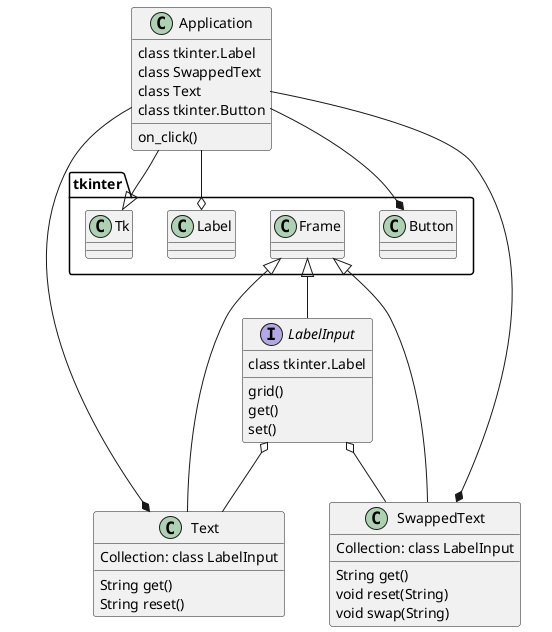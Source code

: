 @startuml
'https://plantuml.com/class-diagram

class tkinter.Button
class tkinter.Frame
class tkinter.Label
class tkinter.Tk
class Application
interface LabelInput
class SwappedText
class Text

tkinter.Tk <|-- Application
tkinter.Frame <|-- Text
tkinter.Frame <|-- SwappedText
tkinter.Frame <|-- LabelInput

Application --* Text
Application --* SwappedText
Application --* tkinter.Button
Application --o tkinter.Label

LabelInput o-- Text
LabelInput o-- SwappedText

object Application {
class tkinter.Label
class SwappedText
class Text
class tkinter.Button
{method} on_click()
}

interface LabelInput {
class tkinter.Label
{method} grid()
{method} get()
{method} set()
}

class Text {
Collection: class LabelInput
String {method} get()
String {method} reset()
}

class SwappedText {
Collection: class LabelInput
String {method} get()
void {method} reset(String)
void {method} swap(String)
}

@enduml